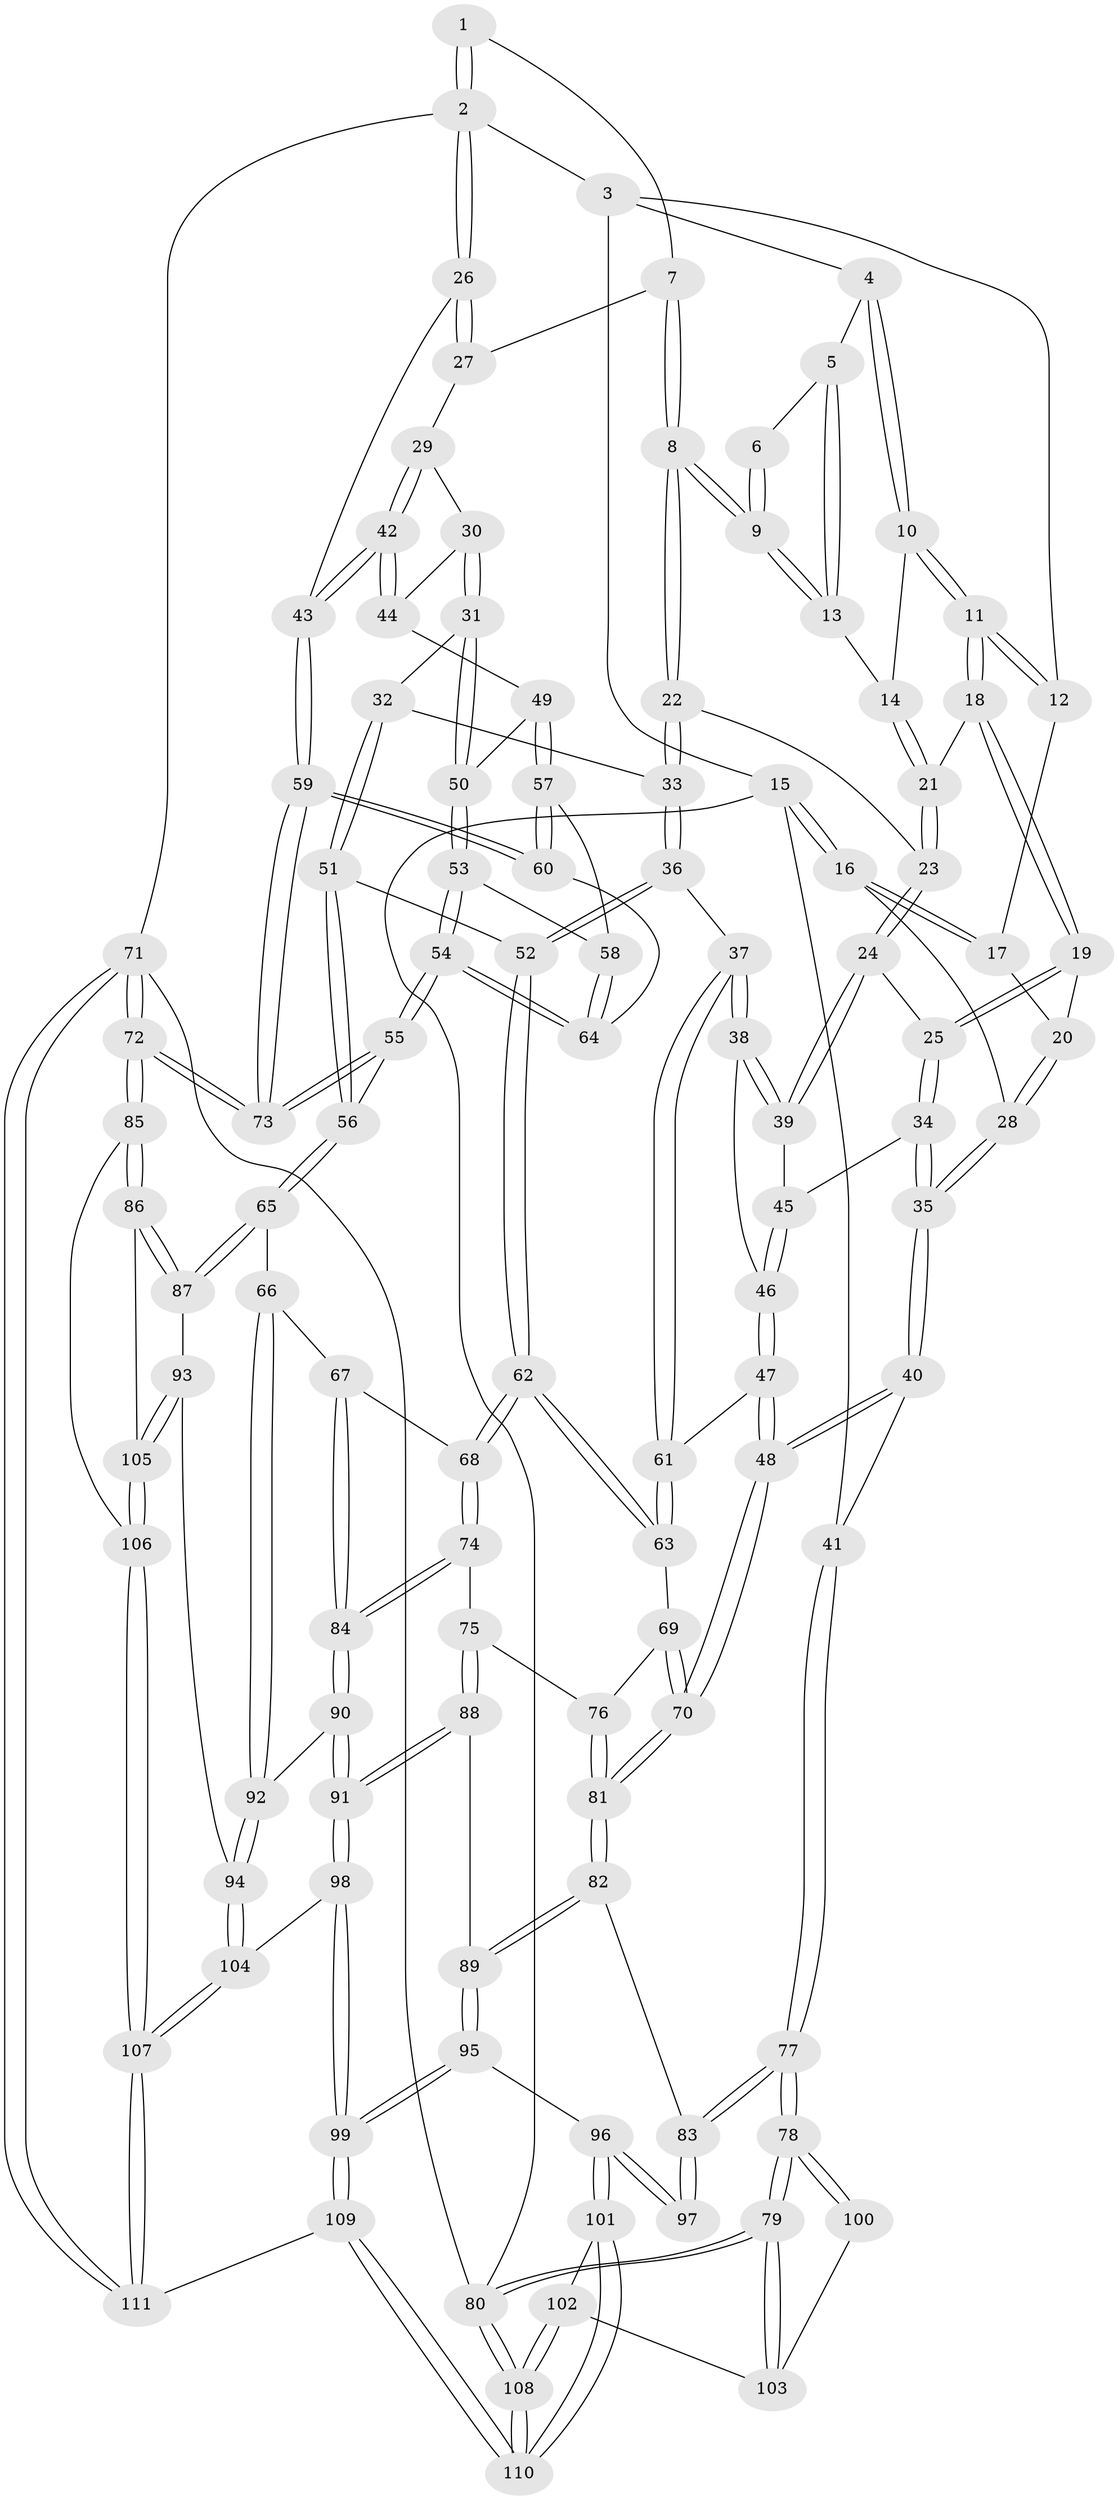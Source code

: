// Generated by graph-tools (version 1.1) at 2025/51/03/09/25 03:51:08]
// undirected, 111 vertices, 274 edges
graph export_dot {
graph [start="1"]
  node [color=gray90,style=filled];
  1 [pos="+0.8428974381315937+0"];
  2 [pos="+1+0"];
  3 [pos="+0.2577634541333607+0"];
  4 [pos="+0.49906801718504484+0"];
  5 [pos="+0.5147570693586313+0"];
  6 [pos="+0.7805836299401921+0"];
  7 [pos="+0.8412493499042666+0.1935931769805788"];
  8 [pos="+0.7358310767092362+0.21528419814330657"];
  9 [pos="+0.7072742653779421+0.1446770375451059"];
  10 [pos="+0.39806470894715446+0.10409549230098203"];
  11 [pos="+0.35371187641045465+0.15239740964012036"];
  12 [pos="+0.2368007456604918+0"];
  13 [pos="+0.5404076841612554+0"];
  14 [pos="+0.5187110710222186+0.1275298414666108"];
  15 [pos="+0+0.2735989423193704"];
  16 [pos="+0.025069542225232503+0.2089427383896731"];
  17 [pos="+0.19717952007845474+0"];
  18 [pos="+0.3546344026130495+0.1941349142892435"];
  19 [pos="+0.33058923553740904+0.23701766527405388"];
  20 [pos="+0.2739994984982617+0.23085740350102132"];
  21 [pos="+0.517985938752997+0.14085034203786687"];
  22 [pos="+0.7294497623160423+0.22141398080243607"];
  23 [pos="+0.55673907652049+0.21483033133105822"];
  24 [pos="+0.5010128438151186+0.31411144749699527"];
  25 [pos="+0.35743738214656207+0.2784376947824403"];
  26 [pos="+1+0"];
  27 [pos="+0.8556865854143946+0.19929226990169394"];
  28 [pos="+0.1702527353125062+0.26004224167533835"];
  29 [pos="+0.9204330715986195+0.3001330033993261"];
  30 [pos="+0.915569208963963+0.31126171652970475"];
  31 [pos="+0.857594649502478+0.4138504629335936"];
  32 [pos="+0.7822154975497475+0.41830317022659447"];
  33 [pos="+0.7082009730022542+0.353471197853741"];
  34 [pos="+0.33824493551657514+0.35317022152013605"];
  35 [pos="+0.21339864796135138+0.43568971106409393"];
  36 [pos="+0.6171717569066826+0.4088053901148386"];
  37 [pos="+0.5564066561878929+0.4222940767186317"];
  38 [pos="+0.5370639760486957+0.39871495358908526"];
  39 [pos="+0.5215782547787077+0.3692402906338715"];
  40 [pos="+0.20850667315320187+0.4525617387824016"];
  41 [pos="+0+0.4038610422354269"];
  42 [pos="+1+0.3421421528866856"];
  43 [pos="+1+0.350336880963644"];
  44 [pos="+0.9630209036177723+0.42849597980672316"];
  45 [pos="+0.36559221137067693+0.40232800814563735"];
  46 [pos="+0.3751955051277989+0.4417039865156531"];
  47 [pos="+0.358934890905303+0.5195447019947244"];
  48 [pos="+0.26177667410919275+0.5951711239555807"];
  49 [pos="+0.9355799610600335+0.4597894715100892"];
  50 [pos="+0.8722895073689364+0.4343217278499938"];
  51 [pos="+0.7507364155067136+0.5378322439466354"];
  52 [pos="+0.7184347539598875+0.529426066493072"];
  53 [pos="+0.8633993480638574+0.5309823481562477"];
  54 [pos="+0.8204596313114016+0.6248419628228612"];
  55 [pos="+0.8121970508947228+0.6306759873061458"];
  56 [pos="+0.8063118777467914+0.6334284607765653"];
  57 [pos="+0.9651938551124898+0.4998839008735834"];
  58 [pos="+0.8988866269891123+0.5218582050164252"];
  59 [pos="+1+0.6026063966791345"];
  60 [pos="+1+0.5709027332304139"];
  61 [pos="+0.5352405855311528+0.5098715047889907"];
  62 [pos="+0.5617885893519445+0.5725960669496526"];
  63 [pos="+0.5519473138694116+0.5601060840299436"];
  64 [pos="+0.9892754293713564+0.5857858038214612"];
  65 [pos="+0.7865458123960959+0.6726524727231329"];
  66 [pos="+0.7397858534053399+0.6964747644802091"];
  67 [pos="+0.6674014020547159+0.6755984270675047"];
  68 [pos="+0.5659246075192961+0.5851170989717845"];
  69 [pos="+0.4976844502405551+0.5903292149107418"];
  70 [pos="+0.2503430947346094+0.648508895749801"];
  71 [pos="+1+1"];
  72 [pos="+1+0.9015768719848027"];
  73 [pos="+1+0.8426490284558215"];
  74 [pos="+0.5021308365628601+0.7204471832058685"];
  75 [pos="+0.4517539521721965+0.7234622956528056"];
  76 [pos="+0.4137105256275765+0.7021393670530389"];
  77 [pos="+0+0.6079761748886028"];
  78 [pos="+0+0.7465954209698914"];
  79 [pos="+0+0.9235197186914116"];
  80 [pos="+0+1"];
  81 [pos="+0.2496336953787977+0.6505335738770861"];
  82 [pos="+0.23836469419188455+0.6624712457452541"];
  83 [pos="+0.23748874744198772+0.6631368714128232"];
  84 [pos="+0.551037343243166+0.7643143190351523"];
  85 [pos="+1+0.8793382821484798"];
  86 [pos="+1+0.8518436017456266"];
  87 [pos="+0.889012383345071+0.7962213263879319"];
  88 [pos="+0.43807446202023576+0.8165640619637347"];
  89 [pos="+0.39953685786128934+0.8308285233131077"];
  90 [pos="+0.5536148652325916+0.7743075872532761"];
  91 [pos="+0.5251113180935494+0.8824537682205214"];
  92 [pos="+0.6990872071729466+0.8201893384139619"];
  93 [pos="+0.7767780816319285+0.8850520012621409"];
  94 [pos="+0.6998738827521983+0.8334938391173495"];
  95 [pos="+0.35853717109159833+0.9157063520086232"];
  96 [pos="+0.24613950411101299+0.8584132525359401"];
  97 [pos="+0.2294393764701474+0.7059301204699299"];
  98 [pos="+0.5334188924330252+0.9184889961472027"];
  99 [pos="+0.45164967042333537+1"];
  100 [pos="+0.10790505565256482+0.8104109955083885"];
  101 [pos="+0.20288274851541072+0.9172073227611957"];
  102 [pos="+0.09162354601108497+0.9160929692239906"];
  103 [pos="+0.07673014053223494+0.9084882625709497"];
  104 [pos="+0.6417506937657254+0.9002531932186966"];
  105 [pos="+0.796626499820383+0.9417518967883747"];
  106 [pos="+0.7901037223323077+0.9957742808468685"];
  107 [pos="+0.7569647977234335+1"];
  108 [pos="+0.15468356386058935+1"];
  109 [pos="+0.44184585720744035+1"];
  110 [pos="+0.2539245186464011+1"];
  111 [pos="+0.7549556680106841+1"];
  1 -- 2;
  1 -- 2;
  1 -- 7;
  2 -- 3;
  2 -- 26;
  2 -- 26;
  2 -- 71;
  3 -- 4;
  3 -- 12;
  3 -- 15;
  4 -- 5;
  4 -- 10;
  4 -- 10;
  5 -- 6;
  5 -- 13;
  5 -- 13;
  6 -- 9;
  6 -- 9;
  7 -- 8;
  7 -- 8;
  7 -- 27;
  8 -- 9;
  8 -- 9;
  8 -- 22;
  8 -- 22;
  9 -- 13;
  9 -- 13;
  10 -- 11;
  10 -- 11;
  10 -- 14;
  11 -- 12;
  11 -- 12;
  11 -- 18;
  11 -- 18;
  12 -- 17;
  13 -- 14;
  14 -- 21;
  14 -- 21;
  15 -- 16;
  15 -- 16;
  15 -- 41;
  15 -- 80;
  16 -- 17;
  16 -- 17;
  16 -- 28;
  17 -- 20;
  18 -- 19;
  18 -- 19;
  18 -- 21;
  19 -- 20;
  19 -- 25;
  19 -- 25;
  20 -- 28;
  20 -- 28;
  21 -- 23;
  21 -- 23;
  22 -- 23;
  22 -- 33;
  22 -- 33;
  23 -- 24;
  23 -- 24;
  24 -- 25;
  24 -- 39;
  24 -- 39;
  25 -- 34;
  25 -- 34;
  26 -- 27;
  26 -- 27;
  26 -- 43;
  27 -- 29;
  28 -- 35;
  28 -- 35;
  29 -- 30;
  29 -- 42;
  29 -- 42;
  30 -- 31;
  30 -- 31;
  30 -- 44;
  31 -- 32;
  31 -- 50;
  31 -- 50;
  32 -- 33;
  32 -- 51;
  32 -- 51;
  33 -- 36;
  33 -- 36;
  34 -- 35;
  34 -- 35;
  34 -- 45;
  35 -- 40;
  35 -- 40;
  36 -- 37;
  36 -- 52;
  36 -- 52;
  37 -- 38;
  37 -- 38;
  37 -- 61;
  37 -- 61;
  38 -- 39;
  38 -- 39;
  38 -- 46;
  39 -- 45;
  40 -- 41;
  40 -- 48;
  40 -- 48;
  41 -- 77;
  41 -- 77;
  42 -- 43;
  42 -- 43;
  42 -- 44;
  42 -- 44;
  43 -- 59;
  43 -- 59;
  44 -- 49;
  45 -- 46;
  45 -- 46;
  46 -- 47;
  46 -- 47;
  47 -- 48;
  47 -- 48;
  47 -- 61;
  48 -- 70;
  48 -- 70;
  49 -- 50;
  49 -- 57;
  49 -- 57;
  50 -- 53;
  50 -- 53;
  51 -- 52;
  51 -- 56;
  51 -- 56;
  52 -- 62;
  52 -- 62;
  53 -- 54;
  53 -- 54;
  53 -- 58;
  54 -- 55;
  54 -- 55;
  54 -- 64;
  54 -- 64;
  55 -- 56;
  55 -- 73;
  55 -- 73;
  56 -- 65;
  56 -- 65;
  57 -- 58;
  57 -- 60;
  57 -- 60;
  58 -- 64;
  58 -- 64;
  59 -- 60;
  59 -- 60;
  59 -- 73;
  59 -- 73;
  60 -- 64;
  61 -- 63;
  61 -- 63;
  62 -- 63;
  62 -- 63;
  62 -- 68;
  62 -- 68;
  63 -- 69;
  65 -- 66;
  65 -- 87;
  65 -- 87;
  66 -- 67;
  66 -- 92;
  66 -- 92;
  67 -- 68;
  67 -- 84;
  67 -- 84;
  68 -- 74;
  68 -- 74;
  69 -- 70;
  69 -- 70;
  69 -- 76;
  70 -- 81;
  70 -- 81;
  71 -- 72;
  71 -- 72;
  71 -- 111;
  71 -- 111;
  71 -- 80;
  72 -- 73;
  72 -- 73;
  72 -- 85;
  72 -- 85;
  74 -- 75;
  74 -- 84;
  74 -- 84;
  75 -- 76;
  75 -- 88;
  75 -- 88;
  76 -- 81;
  76 -- 81;
  77 -- 78;
  77 -- 78;
  77 -- 83;
  77 -- 83;
  78 -- 79;
  78 -- 79;
  78 -- 100;
  78 -- 100;
  79 -- 80;
  79 -- 80;
  79 -- 103;
  79 -- 103;
  80 -- 108;
  80 -- 108;
  81 -- 82;
  81 -- 82;
  82 -- 83;
  82 -- 89;
  82 -- 89;
  83 -- 97;
  83 -- 97;
  84 -- 90;
  84 -- 90;
  85 -- 86;
  85 -- 86;
  85 -- 106;
  86 -- 87;
  86 -- 87;
  86 -- 105;
  87 -- 93;
  88 -- 89;
  88 -- 91;
  88 -- 91;
  89 -- 95;
  89 -- 95;
  90 -- 91;
  90 -- 91;
  90 -- 92;
  91 -- 98;
  91 -- 98;
  92 -- 94;
  92 -- 94;
  93 -- 94;
  93 -- 105;
  93 -- 105;
  94 -- 104;
  94 -- 104;
  95 -- 96;
  95 -- 99;
  95 -- 99;
  96 -- 97;
  96 -- 97;
  96 -- 101;
  96 -- 101;
  98 -- 99;
  98 -- 99;
  98 -- 104;
  99 -- 109;
  99 -- 109;
  100 -- 103;
  101 -- 102;
  101 -- 110;
  101 -- 110;
  102 -- 103;
  102 -- 108;
  102 -- 108;
  104 -- 107;
  104 -- 107;
  105 -- 106;
  105 -- 106;
  106 -- 107;
  106 -- 107;
  107 -- 111;
  107 -- 111;
  108 -- 110;
  108 -- 110;
  109 -- 110;
  109 -- 110;
  109 -- 111;
}
